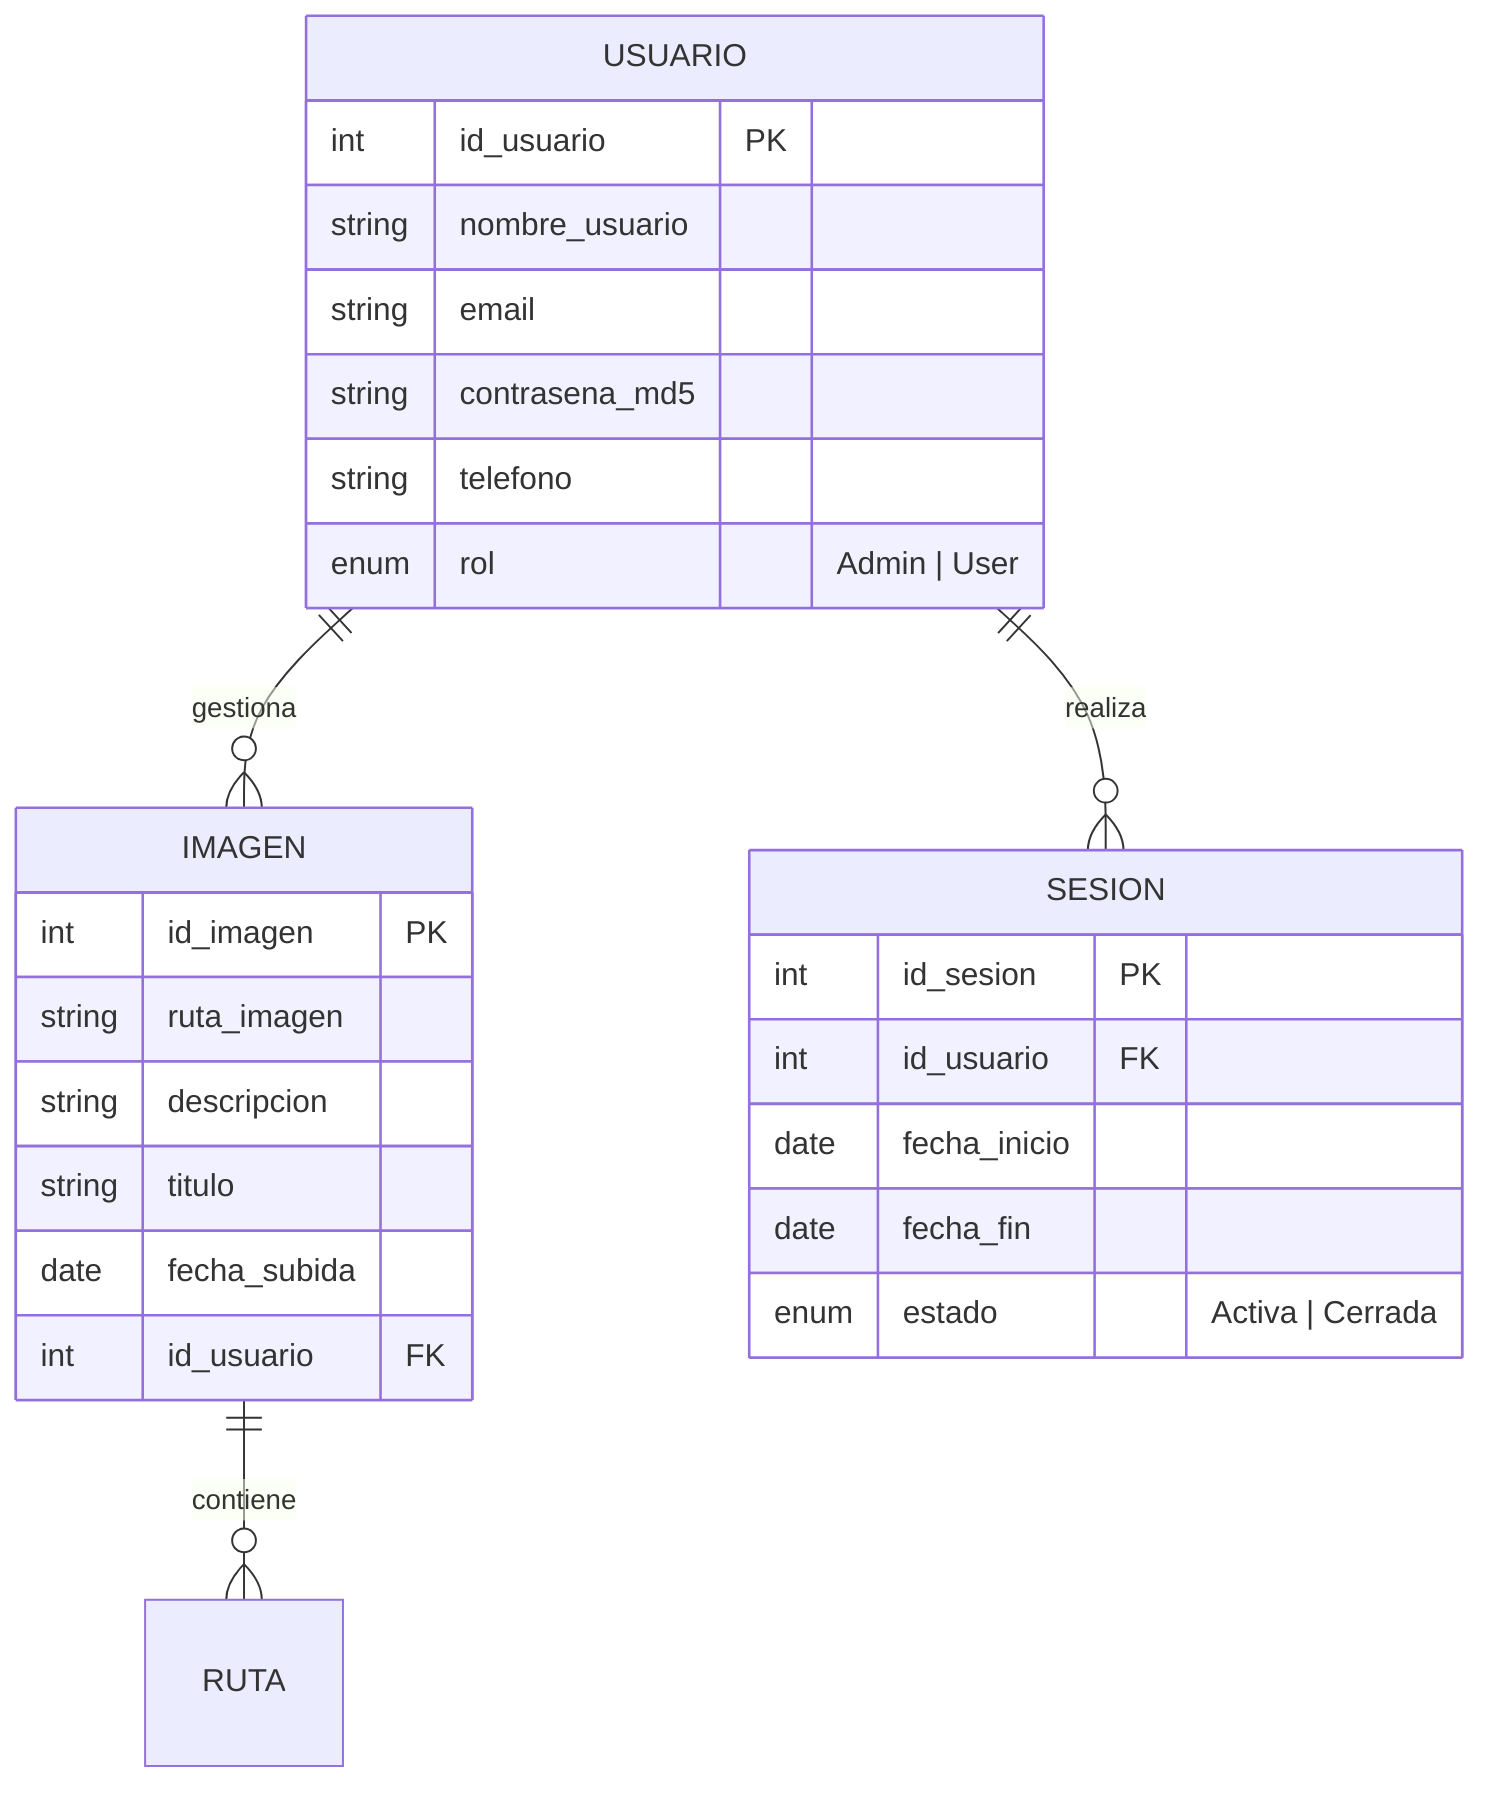 erDiagram
    USUARIO ||--o{ IMAGEN : gestiona
    USUARIO ||--o{ SESION : realiza
    IMAGEN ||--o{ RUTA : contiene

    USUARIO {
        int id_usuario PK
        string nombre_usuario
        string email
        string contrasena_md5
        string telefono
        enum rol "Admin | User"
    }

    IMAGEN {
        int id_imagen PK
        string ruta_imagen
        string descripcion
        string titulo
        date fecha_subida
        int id_usuario FK
    }

    SESION {
        int id_sesion PK
        int id_usuario FK
        date fecha_inicio
        date fecha_fin
        enum estado "Activa | Cerrada"
    }